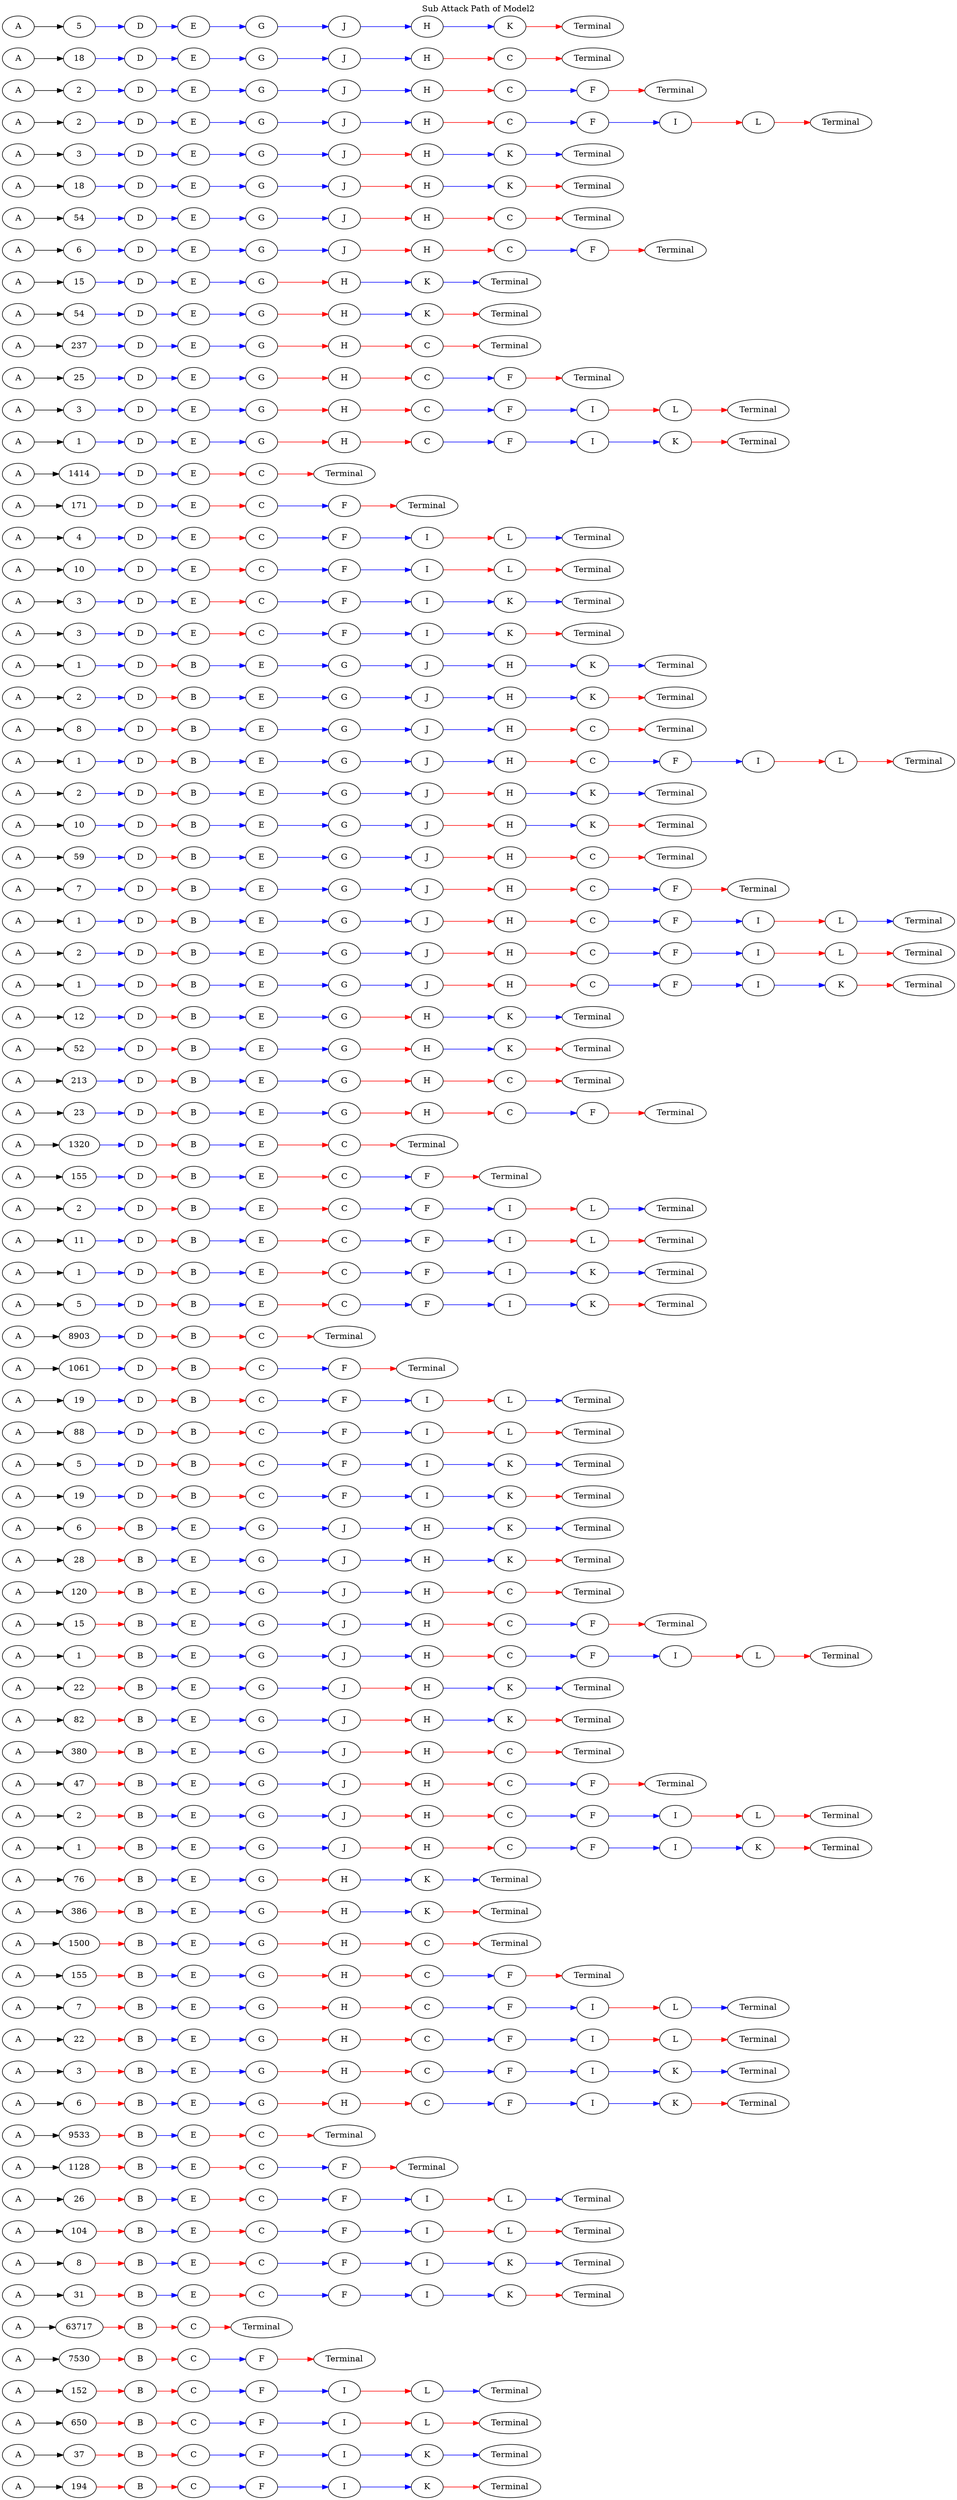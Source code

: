 // Sub Attack Path
digraph SubAttackPathModel {
	graph [label="Sub Attack Path of Model2" labelloc=t rankdir=LR]
	A1 [label=A]
	number_of_attack1 [label=194]
	A1 -> number_of_attack1
	B1 [label=B]
	number_of_attack1 -> B1 [color=red]
	C1 [label=C]
	B1 -> C1 [color=red]
	F1 [label=F]
	C1 -> F1 [color=blue]
	I1 [label=I]
	F1 -> I1 [color=blue]
	K1 [label=K]
	I1 -> K1 [color=blue]
	Terminal1 [label=Terminal]
	K1 -> Terminal1 [color=red]
	A2 [label=A]
	number_of_attack2 [label=37]
	A2 -> number_of_attack2
	B2 [label=B]
	number_of_attack2 -> B2 [color=red]
	C2 [label=C]
	B2 -> C2 [color=red]
	F2 [label=F]
	C2 -> F2 [color=blue]
	I2 [label=I]
	F2 -> I2 [color=blue]
	K2 [label=K]
	I2 -> K2 [color=blue]
	Terminal2 [label=Terminal]
	K2 -> Terminal2 [color=blue]
	A3 [label=A]
	number_of_attack3 [label=650]
	A3 -> number_of_attack3
	B3 [label=B]
	number_of_attack3 -> B3 [color=red]
	C3 [label=C]
	B3 -> C3 [color=red]
	F3 [label=F]
	C3 -> F3 [color=blue]
	I3 [label=I]
	F3 -> I3 [color=blue]
	L3 [label=L]
	I3 -> L3 [color=red]
	Terminal3 [label=Terminal]
	L3 -> Terminal3 [color=red]
	A4 [label=A]
	number_of_attack4 [label=152]
	A4 -> number_of_attack4
	B4 [label=B]
	number_of_attack4 -> B4 [color=red]
	C4 [label=C]
	B4 -> C4 [color=red]
	F4 [label=F]
	C4 -> F4 [color=blue]
	I4 [label=I]
	F4 -> I4 [color=blue]
	L4 [label=L]
	I4 -> L4 [color=red]
	Terminal4 [label=Terminal]
	L4 -> Terminal4 [color=blue]
	A5 [label=A]
	number_of_attack5 [label=7530]
	A5 -> number_of_attack5
	B5 [label=B]
	number_of_attack5 -> B5 [color=red]
	C5 [label=C]
	B5 -> C5 [color=red]
	F5 [label=F]
	C5 -> F5 [color=blue]
	Terminal5 [label=Terminal]
	F5 -> Terminal5 [color=red]
	A6 [label=A]
	number_of_attack6 [label=63717]
	A6 -> number_of_attack6
	B6 [label=B]
	number_of_attack6 -> B6 [color=red]
	C6 [label=C]
	B6 -> C6 [color=red]
	Terminal6 [label=Terminal]
	C6 -> Terminal6 [color=red]
	A7 [label=A]
	number_of_attack7 [label=31]
	A7 -> number_of_attack7
	B7 [label=B]
	number_of_attack7 -> B7 [color=red]
	E7 [label=E]
	B7 -> E7 [color=blue]
	C7 [label=C]
	E7 -> C7 [color=red]
	F7 [label=F]
	C7 -> F7 [color=blue]
	I7 [label=I]
	F7 -> I7 [color=blue]
	K7 [label=K]
	I7 -> K7 [color=blue]
	Terminal7 [label=Terminal]
	K7 -> Terminal7 [color=red]
	A8 [label=A]
	number_of_attack8 [label=8]
	A8 -> number_of_attack8
	B8 [label=B]
	number_of_attack8 -> B8 [color=red]
	E8 [label=E]
	B8 -> E8 [color=blue]
	C8 [label=C]
	E8 -> C8 [color=red]
	F8 [label=F]
	C8 -> F8 [color=blue]
	I8 [label=I]
	F8 -> I8 [color=blue]
	K8 [label=K]
	I8 -> K8 [color=blue]
	Terminal8 [label=Terminal]
	K8 -> Terminal8 [color=blue]
	A9 [label=A]
	number_of_attack9 [label=104]
	A9 -> number_of_attack9
	B9 [label=B]
	number_of_attack9 -> B9 [color=red]
	E9 [label=E]
	B9 -> E9 [color=blue]
	C9 [label=C]
	E9 -> C9 [color=red]
	F9 [label=F]
	C9 -> F9 [color=blue]
	I9 [label=I]
	F9 -> I9 [color=blue]
	L9 [label=L]
	I9 -> L9 [color=red]
	Terminal9 [label=Terminal]
	L9 -> Terminal9 [color=red]
	A10 [label=A]
	number_of_attack10 [label=26]
	A10 -> number_of_attack10
	B10 [label=B]
	number_of_attack10 -> B10 [color=red]
	E10 [label=E]
	B10 -> E10 [color=blue]
	C10 [label=C]
	E10 -> C10 [color=red]
	F10 [label=F]
	C10 -> F10 [color=blue]
	I10 [label=I]
	F10 -> I10 [color=blue]
	L10 [label=L]
	I10 -> L10 [color=red]
	Terminal10 [label=Terminal]
	L10 -> Terminal10 [color=blue]
	A11 [label=A]
	number_of_attack11 [label=1128]
	A11 -> number_of_attack11
	B11 [label=B]
	number_of_attack11 -> B11 [color=red]
	E11 [label=E]
	B11 -> E11 [color=blue]
	C11 [label=C]
	E11 -> C11 [color=red]
	F11 [label=F]
	C11 -> F11 [color=blue]
	Terminal11 [label=Terminal]
	F11 -> Terminal11 [color=red]
	A12 [label=A]
	number_of_attack12 [label=9533]
	A12 -> number_of_attack12
	B12 [label=B]
	number_of_attack12 -> B12 [color=red]
	E12 [label=E]
	B12 -> E12 [color=blue]
	C12 [label=C]
	E12 -> C12 [color=red]
	Terminal12 [label=Terminal]
	C12 -> Terminal12 [color=red]
	A13 [label=A]
	number_of_attack13 [label=6]
	A13 -> number_of_attack13
	B13 [label=B]
	number_of_attack13 -> B13 [color=red]
	E13 [label=E]
	B13 -> E13 [color=blue]
	G13 [label=G]
	E13 -> G13 [color=blue]
	H13 [label=H]
	G13 -> H13 [color=red]
	C13 [label=C]
	H13 -> C13 [color=red]
	F13 [label=F]
	C13 -> F13 [color=blue]
	I13 [label=I]
	F13 -> I13 [color=blue]
	K13 [label=K]
	I13 -> K13 [color=blue]
	Terminal13 [label=Terminal]
	K13 -> Terminal13 [color=red]
	A14 [label=A]
	number_of_attack14 [label=3]
	A14 -> number_of_attack14
	B14 [label=B]
	number_of_attack14 -> B14 [color=red]
	E14 [label=E]
	B14 -> E14 [color=blue]
	G14 [label=G]
	E14 -> G14 [color=blue]
	H14 [label=H]
	G14 -> H14 [color=red]
	C14 [label=C]
	H14 -> C14 [color=red]
	F14 [label=F]
	C14 -> F14 [color=blue]
	I14 [label=I]
	F14 -> I14 [color=blue]
	K14 [label=K]
	I14 -> K14 [color=blue]
	Terminal14 [label=Terminal]
	K14 -> Terminal14 [color=blue]
	A15 [label=A]
	number_of_attack15 [label=22]
	A15 -> number_of_attack15
	B15 [label=B]
	number_of_attack15 -> B15 [color=red]
	E15 [label=E]
	B15 -> E15 [color=blue]
	G15 [label=G]
	E15 -> G15 [color=blue]
	H15 [label=H]
	G15 -> H15 [color=red]
	C15 [label=C]
	H15 -> C15 [color=red]
	F15 [label=F]
	C15 -> F15 [color=blue]
	I15 [label=I]
	F15 -> I15 [color=blue]
	L15 [label=L]
	I15 -> L15 [color=red]
	Terminal15 [label=Terminal]
	L15 -> Terminal15 [color=red]
	A16 [label=A]
	number_of_attack16 [label=7]
	A16 -> number_of_attack16
	B16 [label=B]
	number_of_attack16 -> B16 [color=red]
	E16 [label=E]
	B16 -> E16 [color=blue]
	G16 [label=G]
	E16 -> G16 [color=blue]
	H16 [label=H]
	G16 -> H16 [color=red]
	C16 [label=C]
	H16 -> C16 [color=red]
	F16 [label=F]
	C16 -> F16 [color=blue]
	I16 [label=I]
	F16 -> I16 [color=blue]
	L16 [label=L]
	I16 -> L16 [color=red]
	Terminal16 [label=Terminal]
	L16 -> Terminal16 [color=blue]
	A17 [label=A]
	number_of_attack17 [label=155]
	A17 -> number_of_attack17
	B17 [label=B]
	number_of_attack17 -> B17 [color=red]
	E17 [label=E]
	B17 -> E17 [color=blue]
	G17 [label=G]
	E17 -> G17 [color=blue]
	H17 [label=H]
	G17 -> H17 [color=red]
	C17 [label=C]
	H17 -> C17 [color=red]
	F17 [label=F]
	C17 -> F17 [color=blue]
	Terminal17 [label=Terminal]
	F17 -> Terminal17 [color=red]
	A18 [label=A]
	number_of_attack18 [label=1500]
	A18 -> number_of_attack18
	B18 [label=B]
	number_of_attack18 -> B18 [color=red]
	E18 [label=E]
	B18 -> E18 [color=blue]
	G18 [label=G]
	E18 -> G18 [color=blue]
	H18 [label=H]
	G18 -> H18 [color=red]
	C18 [label=C]
	H18 -> C18 [color=red]
	Terminal18 [label=Terminal]
	C18 -> Terminal18 [color=red]
	A19 [label=A]
	number_of_attack19 [label=386]
	A19 -> number_of_attack19
	B19 [label=B]
	number_of_attack19 -> B19 [color=red]
	E19 [label=E]
	B19 -> E19 [color=blue]
	G19 [label=G]
	E19 -> G19 [color=blue]
	H19 [label=H]
	G19 -> H19 [color=red]
	K19 [label=K]
	H19 -> K19 [color=blue]
	Terminal19 [label=Terminal]
	K19 -> Terminal19 [color=red]
	A20 [label=A]
	number_of_attack20 [label=76]
	A20 -> number_of_attack20
	B20 [label=B]
	number_of_attack20 -> B20 [color=red]
	E20 [label=E]
	B20 -> E20 [color=blue]
	G20 [label=G]
	E20 -> G20 [color=blue]
	H20 [label=H]
	G20 -> H20 [color=red]
	K20 [label=K]
	H20 -> K20 [color=blue]
	Terminal20 [label=Terminal]
	K20 -> Terminal20 [color=blue]
	A21 [label=A]
	number_of_attack21 [label=1]
	A21 -> number_of_attack21
	B21 [label=B]
	number_of_attack21 -> B21 [color=red]
	E21 [label=E]
	B21 -> E21 [color=blue]
	G21 [label=G]
	E21 -> G21 [color=blue]
	J21 [label=J]
	G21 -> J21 [color=blue]
	H21 [label=H]
	J21 -> H21 [color=red]
	C21 [label=C]
	H21 -> C21 [color=red]
	F21 [label=F]
	C21 -> F21 [color=blue]
	I21 [label=I]
	F21 -> I21 [color=blue]
	K21 [label=K]
	I21 -> K21 [color=blue]
	Terminal21 [label=Terminal]
	K21 -> Terminal21 [color=red]
	A22 [label=A]
	number_of_attack22 [label=2]
	A22 -> number_of_attack22
	B22 [label=B]
	number_of_attack22 -> B22 [color=red]
	E22 [label=E]
	B22 -> E22 [color=blue]
	G22 [label=G]
	E22 -> G22 [color=blue]
	J22 [label=J]
	G22 -> J22 [color=blue]
	H22 [label=H]
	J22 -> H22 [color=red]
	C22 [label=C]
	H22 -> C22 [color=red]
	F22 [label=F]
	C22 -> F22 [color=blue]
	I22 [label=I]
	F22 -> I22 [color=blue]
	L22 [label=L]
	I22 -> L22 [color=red]
	Terminal22 [label=Terminal]
	L22 -> Terminal22 [color=red]
	A23 [label=A]
	number_of_attack23 [label=47]
	A23 -> number_of_attack23
	B23 [label=B]
	number_of_attack23 -> B23 [color=red]
	E23 [label=E]
	B23 -> E23 [color=blue]
	G23 [label=G]
	E23 -> G23 [color=blue]
	J23 [label=J]
	G23 -> J23 [color=blue]
	H23 [label=H]
	J23 -> H23 [color=red]
	C23 [label=C]
	H23 -> C23 [color=red]
	F23 [label=F]
	C23 -> F23 [color=blue]
	Terminal23 [label=Terminal]
	F23 -> Terminal23 [color=red]
	A24 [label=A]
	number_of_attack24 [label=380]
	A24 -> number_of_attack24
	B24 [label=B]
	number_of_attack24 -> B24 [color=red]
	E24 [label=E]
	B24 -> E24 [color=blue]
	G24 [label=G]
	E24 -> G24 [color=blue]
	J24 [label=J]
	G24 -> J24 [color=blue]
	H24 [label=H]
	J24 -> H24 [color=red]
	C24 [label=C]
	H24 -> C24 [color=red]
	Terminal24 [label=Terminal]
	C24 -> Terminal24 [color=red]
	A25 [label=A]
	number_of_attack25 [label=82]
	A25 -> number_of_attack25
	B25 [label=B]
	number_of_attack25 -> B25 [color=red]
	E25 [label=E]
	B25 -> E25 [color=blue]
	G25 [label=G]
	E25 -> G25 [color=blue]
	J25 [label=J]
	G25 -> J25 [color=blue]
	H25 [label=H]
	J25 -> H25 [color=red]
	K25 [label=K]
	H25 -> K25 [color=blue]
	Terminal25 [label=Terminal]
	K25 -> Terminal25 [color=red]
	A26 [label=A]
	number_of_attack26 [label=22]
	A26 -> number_of_attack26
	B26 [label=B]
	number_of_attack26 -> B26 [color=red]
	E26 [label=E]
	B26 -> E26 [color=blue]
	G26 [label=G]
	E26 -> G26 [color=blue]
	J26 [label=J]
	G26 -> J26 [color=blue]
	H26 [label=H]
	J26 -> H26 [color=red]
	K26 [label=K]
	H26 -> K26 [color=blue]
	Terminal26 [label=Terminal]
	K26 -> Terminal26 [color=blue]
	A27 [label=A]
	number_of_attack27 [label=1]
	A27 -> number_of_attack27
	B27 [label=B]
	number_of_attack27 -> B27 [color=red]
	E27 [label=E]
	B27 -> E27 [color=blue]
	G27 [label=G]
	E27 -> G27 [color=blue]
	J27 [label=J]
	G27 -> J27 [color=blue]
	H27 [label=H]
	J27 -> H27 [color=blue]
	C27 [label=C]
	H27 -> C27 [color=red]
	F27 [label=F]
	C27 -> F27 [color=blue]
	I27 [label=I]
	F27 -> I27 [color=blue]
	L27 [label=L]
	I27 -> L27 [color=red]
	Terminal27 [label=Terminal]
	L27 -> Terminal27 [color=red]
	A28 [label=A]
	number_of_attack28 [label=15]
	A28 -> number_of_attack28
	B28 [label=B]
	number_of_attack28 -> B28 [color=red]
	E28 [label=E]
	B28 -> E28 [color=blue]
	G28 [label=G]
	E28 -> G28 [color=blue]
	J28 [label=J]
	G28 -> J28 [color=blue]
	H28 [label=H]
	J28 -> H28 [color=blue]
	C28 [label=C]
	H28 -> C28 [color=red]
	F28 [label=F]
	C28 -> F28 [color=blue]
	Terminal28 [label=Terminal]
	F28 -> Terminal28 [color=red]
	A29 [label=A]
	number_of_attack29 [label=120]
	A29 -> number_of_attack29
	B29 [label=B]
	number_of_attack29 -> B29 [color=red]
	E29 [label=E]
	B29 -> E29 [color=blue]
	G29 [label=G]
	E29 -> G29 [color=blue]
	J29 [label=J]
	G29 -> J29 [color=blue]
	H29 [label=H]
	J29 -> H29 [color=blue]
	C29 [label=C]
	H29 -> C29 [color=red]
	Terminal29 [label=Terminal]
	C29 -> Terminal29 [color=red]
	A30 [label=A]
	number_of_attack30 [label=28]
	A30 -> number_of_attack30
	B30 [label=B]
	number_of_attack30 -> B30 [color=red]
	E30 [label=E]
	B30 -> E30 [color=blue]
	G30 [label=G]
	E30 -> G30 [color=blue]
	J30 [label=J]
	G30 -> J30 [color=blue]
	H30 [label=H]
	J30 -> H30 [color=blue]
	K30 [label=K]
	H30 -> K30 [color=blue]
	Terminal30 [label=Terminal]
	K30 -> Terminal30 [color=red]
	A31 [label=A]
	number_of_attack31 [label=6]
	A31 -> number_of_attack31
	B31 [label=B]
	number_of_attack31 -> B31 [color=red]
	E31 [label=E]
	B31 -> E31 [color=blue]
	G31 [label=G]
	E31 -> G31 [color=blue]
	J31 [label=J]
	G31 -> J31 [color=blue]
	H31 [label=H]
	J31 -> H31 [color=blue]
	K31 [label=K]
	H31 -> K31 [color=blue]
	Terminal31 [label=Terminal]
	K31 -> Terminal31 [color=blue]
	A32 [label=A]
	number_of_attack32 [label=19]
	A32 -> number_of_attack32
	D32 [label=D]
	number_of_attack32 -> D32 [color=blue]
	B32 [label=B]
	D32 -> B32 [color=red]
	C32 [label=C]
	B32 -> C32 [color=red]
	F32 [label=F]
	C32 -> F32 [color=blue]
	I32 [label=I]
	F32 -> I32 [color=blue]
	K32 [label=K]
	I32 -> K32 [color=blue]
	Terminal32 [label=Terminal]
	K32 -> Terminal32 [color=red]
	A33 [label=A]
	number_of_attack33 [label=5]
	A33 -> number_of_attack33
	D33 [label=D]
	number_of_attack33 -> D33 [color=blue]
	B33 [label=B]
	D33 -> B33 [color=red]
	C33 [label=C]
	B33 -> C33 [color=red]
	F33 [label=F]
	C33 -> F33 [color=blue]
	I33 [label=I]
	F33 -> I33 [color=blue]
	K33 [label=K]
	I33 -> K33 [color=blue]
	Terminal33 [label=Terminal]
	K33 -> Terminal33 [color=blue]
	A34 [label=A]
	number_of_attack34 [label=88]
	A34 -> number_of_attack34
	D34 [label=D]
	number_of_attack34 -> D34 [color=blue]
	B34 [label=B]
	D34 -> B34 [color=red]
	C34 [label=C]
	B34 -> C34 [color=red]
	F34 [label=F]
	C34 -> F34 [color=blue]
	I34 [label=I]
	F34 -> I34 [color=blue]
	L34 [label=L]
	I34 -> L34 [color=red]
	Terminal34 [label=Terminal]
	L34 -> Terminal34 [color=red]
	A35 [label=A]
	number_of_attack35 [label=19]
	A35 -> number_of_attack35
	D35 [label=D]
	number_of_attack35 -> D35 [color=blue]
	B35 [label=B]
	D35 -> B35 [color=red]
	C35 [label=C]
	B35 -> C35 [color=red]
	F35 [label=F]
	C35 -> F35 [color=blue]
	I35 [label=I]
	F35 -> I35 [color=blue]
	L35 [label=L]
	I35 -> L35 [color=red]
	Terminal35 [label=Terminal]
	L35 -> Terminal35 [color=blue]
	A36 [label=A]
	number_of_attack36 [label=1061]
	A36 -> number_of_attack36
	D36 [label=D]
	number_of_attack36 -> D36 [color=blue]
	B36 [label=B]
	D36 -> B36 [color=red]
	C36 [label=C]
	B36 -> C36 [color=red]
	F36 [label=F]
	C36 -> F36 [color=blue]
	Terminal36 [label=Terminal]
	F36 -> Terminal36 [color=red]
	A37 [label=A]
	number_of_attack37 [label=8903]
	A37 -> number_of_attack37
	D37 [label=D]
	number_of_attack37 -> D37 [color=blue]
	B37 [label=B]
	D37 -> B37 [color=red]
	C37 [label=C]
	B37 -> C37 [color=red]
	Terminal37 [label=Terminal]
	C37 -> Terminal37 [color=red]
	A38 [label=A]
	number_of_attack38 [label=5]
	A38 -> number_of_attack38
	D38 [label=D]
	number_of_attack38 -> D38 [color=blue]
	B38 [label=B]
	D38 -> B38 [color=red]
	E38 [label=E]
	B38 -> E38 [color=blue]
	C38 [label=C]
	E38 -> C38 [color=red]
	F38 [label=F]
	C38 -> F38 [color=blue]
	I38 [label=I]
	F38 -> I38 [color=blue]
	K38 [label=K]
	I38 -> K38 [color=blue]
	Terminal38 [label=Terminal]
	K38 -> Terminal38 [color=red]
	A39 [label=A]
	number_of_attack39 [label=1]
	A39 -> number_of_attack39
	D39 [label=D]
	number_of_attack39 -> D39 [color=blue]
	B39 [label=B]
	D39 -> B39 [color=red]
	E39 [label=E]
	B39 -> E39 [color=blue]
	C39 [label=C]
	E39 -> C39 [color=red]
	F39 [label=F]
	C39 -> F39 [color=blue]
	I39 [label=I]
	F39 -> I39 [color=blue]
	K39 [label=K]
	I39 -> K39 [color=blue]
	Terminal39 [label=Terminal]
	K39 -> Terminal39 [color=blue]
	A40 [label=A]
	number_of_attack40 [label=11]
	A40 -> number_of_attack40
	D40 [label=D]
	number_of_attack40 -> D40 [color=blue]
	B40 [label=B]
	D40 -> B40 [color=red]
	E40 [label=E]
	B40 -> E40 [color=blue]
	C40 [label=C]
	E40 -> C40 [color=red]
	F40 [label=F]
	C40 -> F40 [color=blue]
	I40 [label=I]
	F40 -> I40 [color=blue]
	L40 [label=L]
	I40 -> L40 [color=red]
	Terminal40 [label=Terminal]
	L40 -> Terminal40 [color=red]
	A41 [label=A]
	number_of_attack41 [label=2]
	A41 -> number_of_attack41
	D41 [label=D]
	number_of_attack41 -> D41 [color=blue]
	B41 [label=B]
	D41 -> B41 [color=red]
	E41 [label=E]
	B41 -> E41 [color=blue]
	C41 [label=C]
	E41 -> C41 [color=red]
	F41 [label=F]
	C41 -> F41 [color=blue]
	I41 [label=I]
	F41 -> I41 [color=blue]
	L41 [label=L]
	I41 -> L41 [color=red]
	Terminal41 [label=Terminal]
	L41 -> Terminal41 [color=blue]
	A42 [label=A]
	number_of_attack42 [label=155]
	A42 -> number_of_attack42
	D42 [label=D]
	number_of_attack42 -> D42 [color=blue]
	B42 [label=B]
	D42 -> B42 [color=red]
	E42 [label=E]
	B42 -> E42 [color=blue]
	C42 [label=C]
	E42 -> C42 [color=red]
	F42 [label=F]
	C42 -> F42 [color=blue]
	Terminal42 [label=Terminal]
	F42 -> Terminal42 [color=red]
	A43 [label=A]
	number_of_attack43 [label=1320]
	A43 -> number_of_attack43
	D43 [label=D]
	number_of_attack43 -> D43 [color=blue]
	B43 [label=B]
	D43 -> B43 [color=red]
	E43 [label=E]
	B43 -> E43 [color=blue]
	C43 [label=C]
	E43 -> C43 [color=red]
	Terminal43 [label=Terminal]
	C43 -> Terminal43 [color=red]
	A44 [label=A]
	number_of_attack44 [label=23]
	A44 -> number_of_attack44
	D44 [label=D]
	number_of_attack44 -> D44 [color=blue]
	B44 [label=B]
	D44 -> B44 [color=red]
	E44 [label=E]
	B44 -> E44 [color=blue]
	G44 [label=G]
	E44 -> G44 [color=blue]
	H44 [label=H]
	G44 -> H44 [color=red]
	C44 [label=C]
	H44 -> C44 [color=red]
	F44 [label=F]
	C44 -> F44 [color=blue]
	Terminal44 [label=Terminal]
	F44 -> Terminal44 [color=red]
	A45 [label=A]
	number_of_attack45 [label=213]
	A45 -> number_of_attack45
	D45 [label=D]
	number_of_attack45 -> D45 [color=blue]
	B45 [label=B]
	D45 -> B45 [color=red]
	E45 [label=E]
	B45 -> E45 [color=blue]
	G45 [label=G]
	E45 -> G45 [color=blue]
	H45 [label=H]
	G45 -> H45 [color=red]
	C45 [label=C]
	H45 -> C45 [color=red]
	Terminal45 [label=Terminal]
	C45 -> Terminal45 [color=red]
	A46 [label=A]
	number_of_attack46 [label=52]
	A46 -> number_of_attack46
	D46 [label=D]
	number_of_attack46 -> D46 [color=blue]
	B46 [label=B]
	D46 -> B46 [color=red]
	E46 [label=E]
	B46 -> E46 [color=blue]
	G46 [label=G]
	E46 -> G46 [color=blue]
	H46 [label=H]
	G46 -> H46 [color=red]
	K46 [label=K]
	H46 -> K46 [color=blue]
	Terminal46 [label=Terminal]
	K46 -> Terminal46 [color=red]
	A47 [label=A]
	number_of_attack47 [label=12]
	A47 -> number_of_attack47
	D47 [label=D]
	number_of_attack47 -> D47 [color=blue]
	B47 [label=B]
	D47 -> B47 [color=red]
	E47 [label=E]
	B47 -> E47 [color=blue]
	G47 [label=G]
	E47 -> G47 [color=blue]
	H47 [label=H]
	G47 -> H47 [color=red]
	K47 [label=K]
	H47 -> K47 [color=blue]
	Terminal47 [label=Terminal]
	K47 -> Terminal47 [color=blue]
	A48 [label=A]
	number_of_attack48 [label=1]
	A48 -> number_of_attack48
	D48 [label=D]
	number_of_attack48 -> D48 [color=blue]
	B48 [label=B]
	D48 -> B48 [color=red]
	E48 [label=E]
	B48 -> E48 [color=blue]
	G48 [label=G]
	E48 -> G48 [color=blue]
	J48 [label=J]
	G48 -> J48 [color=blue]
	H48 [label=H]
	J48 -> H48 [color=red]
	C48 [label=C]
	H48 -> C48 [color=red]
	F48 [label=F]
	C48 -> F48 [color=blue]
	I48 [label=I]
	F48 -> I48 [color=blue]
	K48 [label=K]
	I48 -> K48 [color=blue]
	Terminal48 [label=Terminal]
	K48 -> Terminal48 [color=red]
	A49 [label=A]
	number_of_attack49 [label=2]
	A49 -> number_of_attack49
	D49 [label=D]
	number_of_attack49 -> D49 [color=blue]
	B49 [label=B]
	D49 -> B49 [color=red]
	E49 [label=E]
	B49 -> E49 [color=blue]
	G49 [label=G]
	E49 -> G49 [color=blue]
	J49 [label=J]
	G49 -> J49 [color=blue]
	H49 [label=H]
	J49 -> H49 [color=red]
	C49 [label=C]
	H49 -> C49 [color=red]
	F49 [label=F]
	C49 -> F49 [color=blue]
	I49 [label=I]
	F49 -> I49 [color=blue]
	L49 [label=L]
	I49 -> L49 [color=red]
	Terminal49 [label=Terminal]
	L49 -> Terminal49 [color=red]
	A50 [label=A]
	number_of_attack50 [label=1]
	A50 -> number_of_attack50
	D50 [label=D]
	number_of_attack50 -> D50 [color=blue]
	B50 [label=B]
	D50 -> B50 [color=red]
	E50 [label=E]
	B50 -> E50 [color=blue]
	G50 [label=G]
	E50 -> G50 [color=blue]
	J50 [label=J]
	G50 -> J50 [color=blue]
	H50 [label=H]
	J50 -> H50 [color=red]
	C50 [label=C]
	H50 -> C50 [color=red]
	F50 [label=F]
	C50 -> F50 [color=blue]
	I50 [label=I]
	F50 -> I50 [color=blue]
	L50 [label=L]
	I50 -> L50 [color=red]
	Terminal50 [label=Terminal]
	L50 -> Terminal50 [color=blue]
	A51 [label=A]
	number_of_attack51 [label=7]
	A51 -> number_of_attack51
	D51 [label=D]
	number_of_attack51 -> D51 [color=blue]
	B51 [label=B]
	D51 -> B51 [color=red]
	E51 [label=E]
	B51 -> E51 [color=blue]
	G51 [label=G]
	E51 -> G51 [color=blue]
	J51 [label=J]
	G51 -> J51 [color=blue]
	H51 [label=H]
	J51 -> H51 [color=red]
	C51 [label=C]
	H51 -> C51 [color=red]
	F51 [label=F]
	C51 -> F51 [color=blue]
	Terminal51 [label=Terminal]
	F51 -> Terminal51 [color=red]
	A52 [label=A]
	number_of_attack52 [label=59]
	A52 -> number_of_attack52
	D52 [label=D]
	number_of_attack52 -> D52 [color=blue]
	B52 [label=B]
	D52 -> B52 [color=red]
	E52 [label=E]
	B52 -> E52 [color=blue]
	G52 [label=G]
	E52 -> G52 [color=blue]
	J52 [label=J]
	G52 -> J52 [color=blue]
	H52 [label=H]
	J52 -> H52 [color=red]
	C52 [label=C]
	H52 -> C52 [color=red]
	Terminal52 [label=Terminal]
	C52 -> Terminal52 [color=red]
	A53 [label=A]
	number_of_attack53 [label=10]
	A53 -> number_of_attack53
	D53 [label=D]
	number_of_attack53 -> D53 [color=blue]
	B53 [label=B]
	D53 -> B53 [color=red]
	E53 [label=E]
	B53 -> E53 [color=blue]
	G53 [label=G]
	E53 -> G53 [color=blue]
	J53 [label=J]
	G53 -> J53 [color=blue]
	H53 [label=H]
	J53 -> H53 [color=red]
	K53 [label=K]
	H53 -> K53 [color=blue]
	Terminal53 [label=Terminal]
	K53 -> Terminal53 [color=red]
	A54 [label=A]
	number_of_attack54 [label=2]
	A54 -> number_of_attack54
	D54 [label=D]
	number_of_attack54 -> D54 [color=blue]
	B54 [label=B]
	D54 -> B54 [color=red]
	E54 [label=E]
	B54 -> E54 [color=blue]
	G54 [label=G]
	E54 -> G54 [color=blue]
	J54 [label=J]
	G54 -> J54 [color=blue]
	H54 [label=H]
	J54 -> H54 [color=red]
	K54 [label=K]
	H54 -> K54 [color=blue]
	Terminal54 [label=Terminal]
	K54 -> Terminal54 [color=blue]
	A55 [label=A]
	number_of_attack55 [label=1]
	A55 -> number_of_attack55
	D55 [label=D]
	number_of_attack55 -> D55 [color=blue]
	B55 [label=B]
	D55 -> B55 [color=red]
	E55 [label=E]
	B55 -> E55 [color=blue]
	G55 [label=G]
	E55 -> G55 [color=blue]
	J55 [label=J]
	G55 -> J55 [color=blue]
	H55 [label=H]
	J55 -> H55 [color=blue]
	C55 [label=C]
	H55 -> C55 [color=red]
	F55 [label=F]
	C55 -> F55 [color=blue]
	I55 [label=I]
	F55 -> I55 [color=blue]
	L55 [label=L]
	I55 -> L55 [color=red]
	Terminal55 [label=Terminal]
	L55 -> Terminal55 [color=red]
	A56 [label=A]
	number_of_attack56 [label=8]
	A56 -> number_of_attack56
	D56 [label=D]
	number_of_attack56 -> D56 [color=blue]
	B56 [label=B]
	D56 -> B56 [color=red]
	E56 [label=E]
	B56 -> E56 [color=blue]
	G56 [label=G]
	E56 -> G56 [color=blue]
	J56 [label=J]
	G56 -> J56 [color=blue]
	H56 [label=H]
	J56 -> H56 [color=blue]
	C56 [label=C]
	H56 -> C56 [color=red]
	Terminal56 [label=Terminal]
	C56 -> Terminal56 [color=red]
	A57 [label=A]
	number_of_attack57 [label=2]
	A57 -> number_of_attack57
	D57 [label=D]
	number_of_attack57 -> D57 [color=blue]
	B57 [label=B]
	D57 -> B57 [color=red]
	E57 [label=E]
	B57 -> E57 [color=blue]
	G57 [label=G]
	E57 -> G57 [color=blue]
	J57 [label=J]
	G57 -> J57 [color=blue]
	H57 [label=H]
	J57 -> H57 [color=blue]
	K57 [label=K]
	H57 -> K57 [color=blue]
	Terminal57 [label=Terminal]
	K57 -> Terminal57 [color=red]
	A58 [label=A]
	number_of_attack58 [label=1]
	A58 -> number_of_attack58
	D58 [label=D]
	number_of_attack58 -> D58 [color=blue]
	B58 [label=B]
	D58 -> B58 [color=red]
	E58 [label=E]
	B58 -> E58 [color=blue]
	G58 [label=G]
	E58 -> G58 [color=blue]
	J58 [label=J]
	G58 -> J58 [color=blue]
	H58 [label=H]
	J58 -> H58 [color=blue]
	K58 [label=K]
	H58 -> K58 [color=blue]
	Terminal58 [label=Terminal]
	K58 -> Terminal58 [color=blue]
	A59 [label=A]
	number_of_attack59 [label=3]
	A59 -> number_of_attack59
	D59 [label=D]
	number_of_attack59 -> D59 [color=blue]
	E59 [label=E]
	D59 -> E59 [color=blue]
	C59 [label=C]
	E59 -> C59 [color=red]
	F59 [label=F]
	C59 -> F59 [color=blue]
	I59 [label=I]
	F59 -> I59 [color=blue]
	K59 [label=K]
	I59 -> K59 [color=blue]
	Terminal59 [label=Terminal]
	K59 -> Terminal59 [color=red]
	A60 [label=A]
	number_of_attack60 [label=3]
	A60 -> number_of_attack60
	D60 [label=D]
	number_of_attack60 -> D60 [color=blue]
	E60 [label=E]
	D60 -> E60 [color=blue]
	C60 [label=C]
	E60 -> C60 [color=red]
	F60 [label=F]
	C60 -> F60 [color=blue]
	I60 [label=I]
	F60 -> I60 [color=blue]
	K60 [label=K]
	I60 -> K60 [color=blue]
	Terminal60 [label=Terminal]
	K60 -> Terminal60 [color=blue]
	A61 [label=A]
	number_of_attack61 [label=10]
	A61 -> number_of_attack61
	D61 [label=D]
	number_of_attack61 -> D61 [color=blue]
	E61 [label=E]
	D61 -> E61 [color=blue]
	C61 [label=C]
	E61 -> C61 [color=red]
	F61 [label=F]
	C61 -> F61 [color=blue]
	I61 [label=I]
	F61 -> I61 [color=blue]
	L61 [label=L]
	I61 -> L61 [color=red]
	Terminal61 [label=Terminal]
	L61 -> Terminal61 [color=red]
	A62 [label=A]
	number_of_attack62 [label=4]
	A62 -> number_of_attack62
	D62 [label=D]
	number_of_attack62 -> D62 [color=blue]
	E62 [label=E]
	D62 -> E62 [color=blue]
	C62 [label=C]
	E62 -> C62 [color=red]
	F62 [label=F]
	C62 -> F62 [color=blue]
	I62 [label=I]
	F62 -> I62 [color=blue]
	L62 [label=L]
	I62 -> L62 [color=red]
	Terminal62 [label=Terminal]
	L62 -> Terminal62 [color=blue]
	A63 [label=A]
	number_of_attack63 [label=171]
	A63 -> number_of_attack63
	D63 [label=D]
	number_of_attack63 -> D63 [color=blue]
	E63 [label=E]
	D63 -> E63 [color=blue]
	C63 [label=C]
	E63 -> C63 [color=red]
	F63 [label=F]
	C63 -> F63 [color=blue]
	Terminal63 [label=Terminal]
	F63 -> Terminal63 [color=red]
	A64 [label=A]
	number_of_attack64 [label=1414]
	A64 -> number_of_attack64
	D64 [label=D]
	number_of_attack64 -> D64 [color=blue]
	E64 [label=E]
	D64 -> E64 [color=blue]
	C64 [label=C]
	E64 -> C64 [color=red]
	Terminal64 [label=Terminal]
	C64 -> Terminal64 [color=red]
	A65 [label=A]
	number_of_attack65 [label=1]
	A65 -> number_of_attack65
	D65 [label=D]
	number_of_attack65 -> D65 [color=blue]
	E65 [label=E]
	D65 -> E65 [color=blue]
	G65 [label=G]
	E65 -> G65 [color=blue]
	H65 [label=H]
	G65 -> H65 [color=red]
	C65 [label=C]
	H65 -> C65 [color=red]
	F65 [label=F]
	C65 -> F65 [color=blue]
	I65 [label=I]
	F65 -> I65 [color=blue]
	K65 [label=K]
	I65 -> K65 [color=blue]
	Terminal65 [label=Terminal]
	K65 -> Terminal65 [color=red]
	A66 [label=A]
	number_of_attack66 [label=3]
	A66 -> number_of_attack66
	D66 [label=D]
	number_of_attack66 -> D66 [color=blue]
	E66 [label=E]
	D66 -> E66 [color=blue]
	G66 [label=G]
	E66 -> G66 [color=blue]
	H66 [label=H]
	G66 -> H66 [color=red]
	C66 [label=C]
	H66 -> C66 [color=red]
	F66 [label=F]
	C66 -> F66 [color=blue]
	I66 [label=I]
	F66 -> I66 [color=blue]
	L66 [label=L]
	I66 -> L66 [color=red]
	Terminal66 [label=Terminal]
	L66 -> Terminal66 [color=red]
	A67 [label=A]
	number_of_attack67 [label=25]
	A67 -> number_of_attack67
	D67 [label=D]
	number_of_attack67 -> D67 [color=blue]
	E67 [label=E]
	D67 -> E67 [color=blue]
	G67 [label=G]
	E67 -> G67 [color=blue]
	H67 [label=H]
	G67 -> H67 [color=red]
	C67 [label=C]
	H67 -> C67 [color=red]
	F67 [label=F]
	C67 -> F67 [color=blue]
	Terminal67 [label=Terminal]
	F67 -> Terminal67 [color=red]
	A68 [label=A]
	number_of_attack68 [label=237]
	A68 -> number_of_attack68
	D68 [label=D]
	number_of_attack68 -> D68 [color=blue]
	E68 [label=E]
	D68 -> E68 [color=blue]
	G68 [label=G]
	E68 -> G68 [color=blue]
	H68 [label=H]
	G68 -> H68 [color=red]
	C68 [label=C]
	H68 -> C68 [color=red]
	Terminal68 [label=Terminal]
	C68 -> Terminal68 [color=red]
	A69 [label=A]
	number_of_attack69 [label=54]
	A69 -> number_of_attack69
	D69 [label=D]
	number_of_attack69 -> D69 [color=blue]
	E69 [label=E]
	D69 -> E69 [color=blue]
	G69 [label=G]
	E69 -> G69 [color=blue]
	H69 [label=H]
	G69 -> H69 [color=red]
	K69 [label=K]
	H69 -> K69 [color=blue]
	Terminal69 [label=Terminal]
	K69 -> Terminal69 [color=red]
	A70 [label=A]
	number_of_attack70 [label=15]
	A70 -> number_of_attack70
	D70 [label=D]
	number_of_attack70 -> D70 [color=blue]
	E70 [label=E]
	D70 -> E70 [color=blue]
	G70 [label=G]
	E70 -> G70 [color=blue]
	H70 [label=H]
	G70 -> H70 [color=red]
	K70 [label=K]
	H70 -> K70 [color=blue]
	Terminal70 [label=Terminal]
	K70 -> Terminal70 [color=blue]
	A71 [label=A]
	number_of_attack71 [label=6]
	A71 -> number_of_attack71
	D71 [label=D]
	number_of_attack71 -> D71 [color=blue]
	E71 [label=E]
	D71 -> E71 [color=blue]
	G71 [label=G]
	E71 -> G71 [color=blue]
	J71 [label=J]
	G71 -> J71 [color=blue]
	H71 [label=H]
	J71 -> H71 [color=red]
	C71 [label=C]
	H71 -> C71 [color=red]
	F71 [label=F]
	C71 -> F71 [color=blue]
	Terminal71 [label=Terminal]
	F71 -> Terminal71 [color=red]
	A72 [label=A]
	number_of_attack72 [label=54]
	A72 -> number_of_attack72
	D72 [label=D]
	number_of_attack72 -> D72 [color=blue]
	E72 [label=E]
	D72 -> E72 [color=blue]
	G72 [label=G]
	E72 -> G72 [color=blue]
	J72 [label=J]
	G72 -> J72 [color=blue]
	H72 [label=H]
	J72 -> H72 [color=red]
	C72 [label=C]
	H72 -> C72 [color=red]
	Terminal72 [label=Terminal]
	C72 -> Terminal72 [color=red]
	A73 [label=A]
	number_of_attack73 [label=18]
	A73 -> number_of_attack73
	D73 [label=D]
	number_of_attack73 -> D73 [color=blue]
	E73 [label=E]
	D73 -> E73 [color=blue]
	G73 [label=G]
	E73 -> G73 [color=blue]
	J73 [label=J]
	G73 -> J73 [color=blue]
	H73 [label=H]
	J73 -> H73 [color=red]
	K73 [label=K]
	H73 -> K73 [color=blue]
	Terminal73 [label=Terminal]
	K73 -> Terminal73 [color=red]
	A74 [label=A]
	number_of_attack74 [label=3]
	A74 -> number_of_attack74
	D74 [label=D]
	number_of_attack74 -> D74 [color=blue]
	E74 [label=E]
	D74 -> E74 [color=blue]
	G74 [label=G]
	E74 -> G74 [color=blue]
	J74 [label=J]
	G74 -> J74 [color=blue]
	H74 [label=H]
	J74 -> H74 [color=red]
	K74 [label=K]
	H74 -> K74 [color=blue]
	Terminal74 [label=Terminal]
	K74 -> Terminal74 [color=blue]
	A75 [label=A]
	number_of_attack75 [label=2]
	A75 -> number_of_attack75
	D75 [label=D]
	number_of_attack75 -> D75 [color=blue]
	E75 [label=E]
	D75 -> E75 [color=blue]
	G75 [label=G]
	E75 -> G75 [color=blue]
	J75 [label=J]
	G75 -> J75 [color=blue]
	H75 [label=H]
	J75 -> H75 [color=blue]
	C75 [label=C]
	H75 -> C75 [color=red]
	F75 [label=F]
	C75 -> F75 [color=blue]
	I75 [label=I]
	F75 -> I75 [color=blue]
	L75 [label=L]
	I75 -> L75 [color=red]
	Terminal75 [label=Terminal]
	L75 -> Terminal75 [color=red]
	A76 [label=A]
	number_of_attack76 [label=2]
	A76 -> number_of_attack76
	D76 [label=D]
	number_of_attack76 -> D76 [color=blue]
	E76 [label=E]
	D76 -> E76 [color=blue]
	G76 [label=G]
	E76 -> G76 [color=blue]
	J76 [label=J]
	G76 -> J76 [color=blue]
	H76 [label=H]
	J76 -> H76 [color=blue]
	C76 [label=C]
	H76 -> C76 [color=red]
	F76 [label=F]
	C76 -> F76 [color=blue]
	Terminal76 [label=Terminal]
	F76 -> Terminal76 [color=red]
	A77 [label=A]
	number_of_attack77 [label=18]
	A77 -> number_of_attack77
	D77 [label=D]
	number_of_attack77 -> D77 [color=blue]
	E77 [label=E]
	D77 -> E77 [color=blue]
	G77 [label=G]
	E77 -> G77 [color=blue]
	J77 [label=J]
	G77 -> J77 [color=blue]
	H77 [label=H]
	J77 -> H77 [color=blue]
	C77 [label=C]
	H77 -> C77 [color=red]
	Terminal77 [label=Terminal]
	C77 -> Terminal77 [color=red]
	A78 [label=A]
	number_of_attack78 [label=5]
	A78 -> number_of_attack78
	D78 [label=D]
	number_of_attack78 -> D78 [color=blue]
	E78 [label=E]
	D78 -> E78 [color=blue]
	G78 [label=G]
	E78 -> G78 [color=blue]
	J78 [label=J]
	G78 -> J78 [color=blue]
	H78 [label=H]
	J78 -> H78 [color=blue]
	K78 [label=K]
	H78 -> K78 [color=blue]
	Terminal78 [label=Terminal]
	K78 -> Terminal78 [color=red]
}
